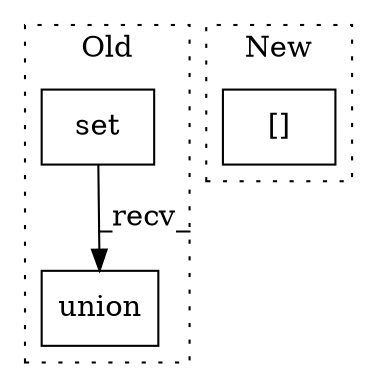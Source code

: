 digraph G {
subgraph cluster0 {
1 [label="union" a="32" s="31043,31056" l="6,1" shape="box"];
3 [label="set" a="32" s="30617" l="5" shape="box"];
label = "Old";
style="dotted";
}
subgraph cluster1 {
2 [label="[]" a="2" s="30863,30874" l="8,1" shape="box"];
label = "New";
style="dotted";
}
3 -> 1 [label="_recv_"];
}